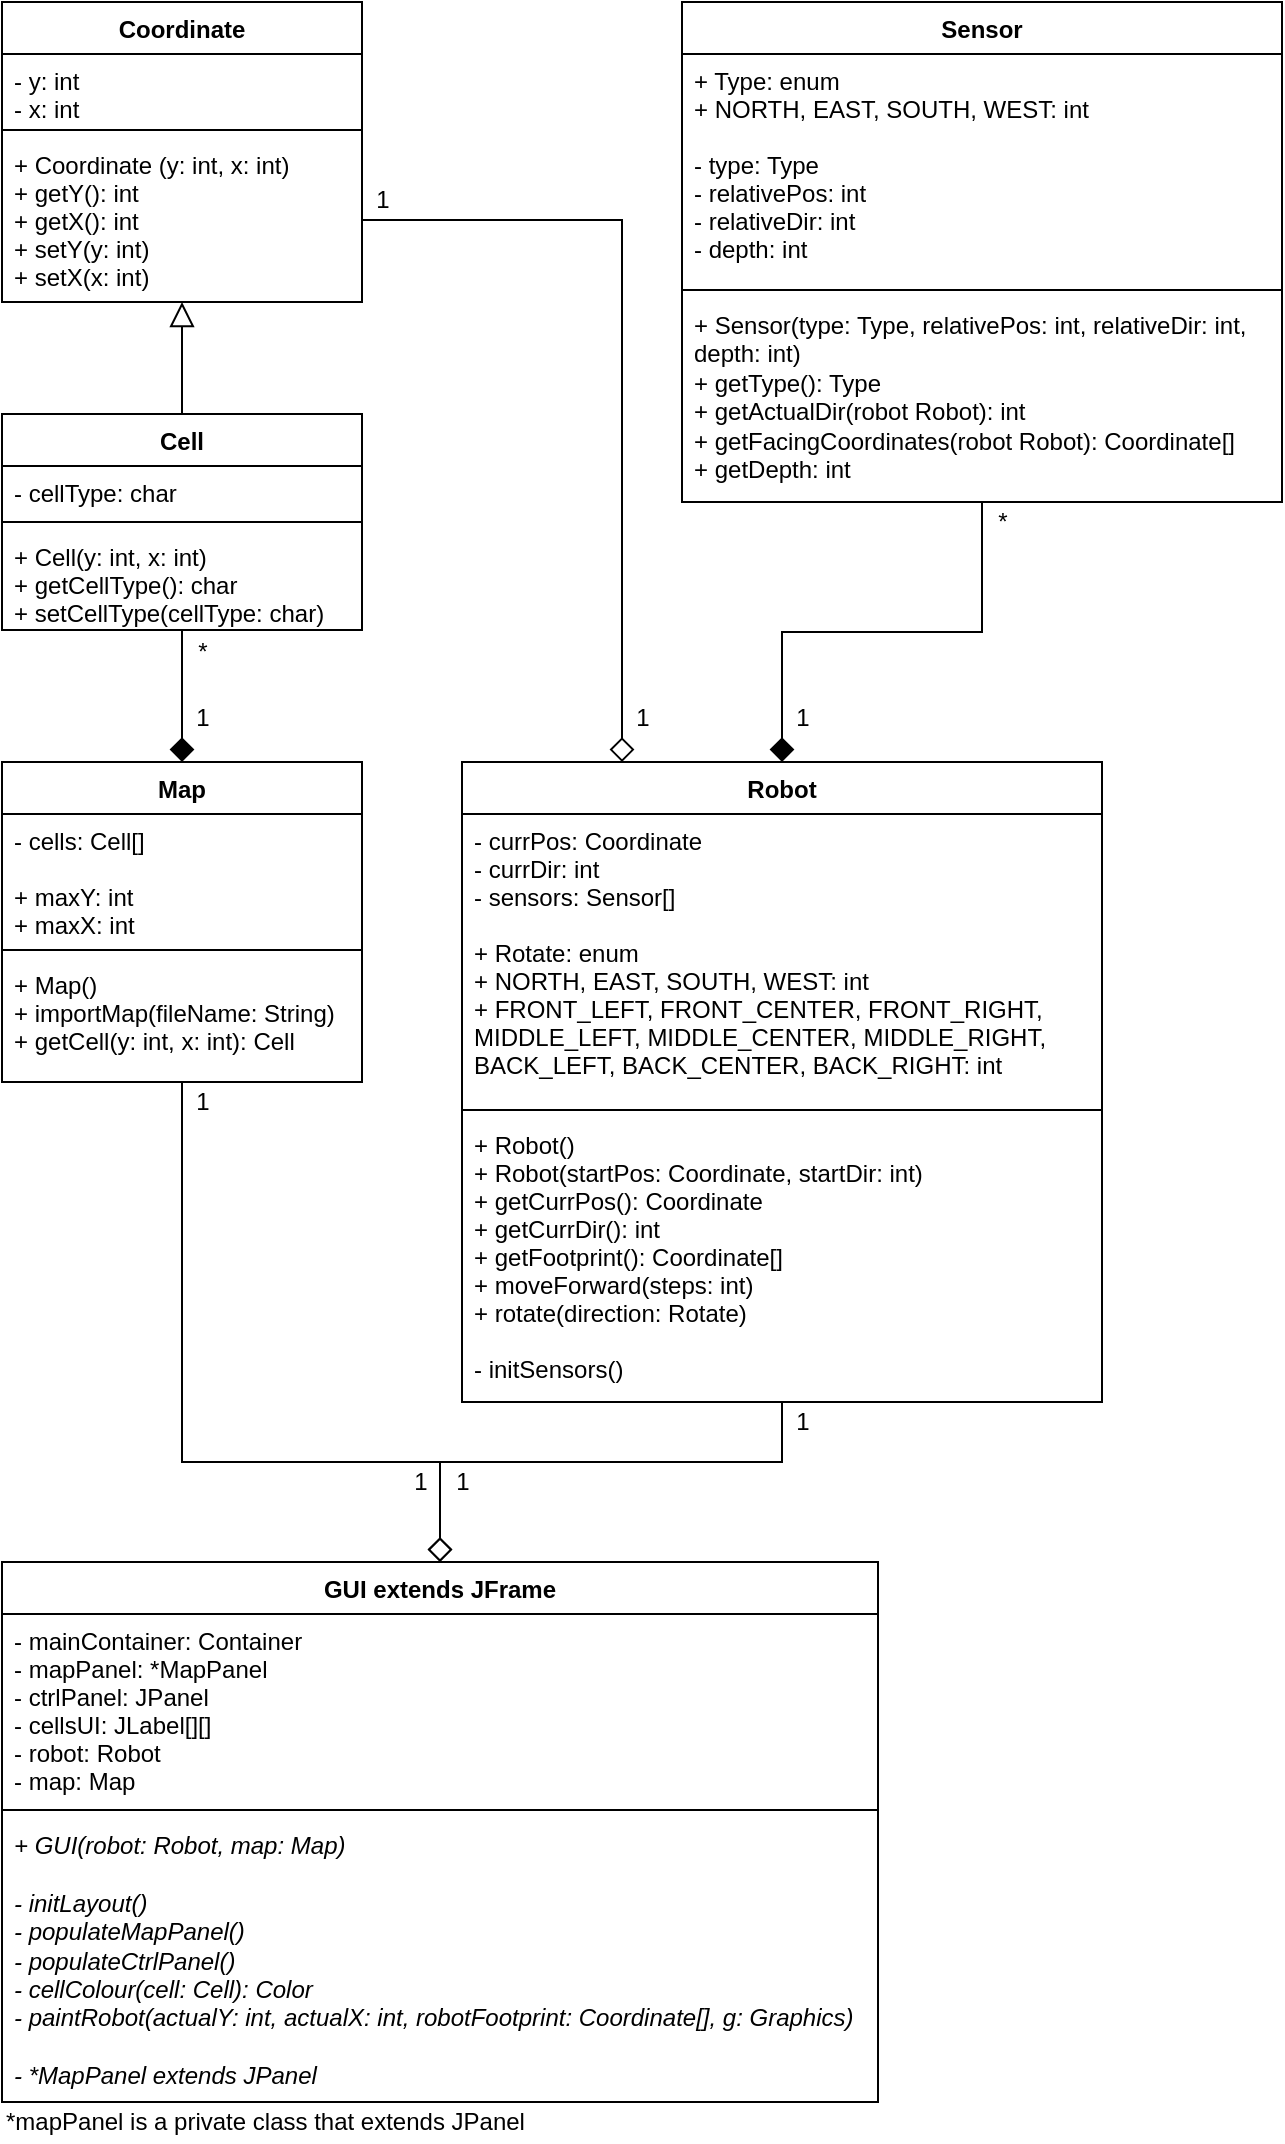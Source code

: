 <mxfile version="11.2.8" pages="1"><diagram id="iE_yF9Qo0OhsL1DjVMYH" name="Page-1"><mxGraphModel dx="1550" dy="787" grid="1" gridSize="10" guides="1" tooltips="1" connect="1" arrows="1" fold="1" page="1" pageScale="1" pageWidth="827" pageHeight="1169" math="0" shadow="0"><root><mxCell id="0"/><mxCell id="1" parent="0"/><mxCell id="JrV5UtmR6IUIUGIPFjXg-1" value="Coordinate" style="swimlane;fontStyle=1;align=center;verticalAlign=top;childLayout=stackLayout;horizontal=1;startSize=26;horizontalStack=0;resizeParent=1;resizeParentMax=0;resizeLast=0;collapsible=1;marginBottom=0;" vertex="1" parent="1"><mxGeometry x="92" y="40" width="180" height="150" as="geometry"><mxRectangle x="320" y="93" width="90" height="26" as="alternateBounds"/></mxGeometry></mxCell><mxCell id="JrV5UtmR6IUIUGIPFjXg-2" value="- y: int&#10;- x: int" style="text;strokeColor=none;fillColor=none;align=left;verticalAlign=top;spacingLeft=4;spacingRight=4;overflow=hidden;rotatable=0;points=[[0,0.5],[1,0.5]];portConstraint=eastwest;" vertex="1" parent="JrV5UtmR6IUIUGIPFjXg-1"><mxGeometry y="26" width="180" height="34" as="geometry"/></mxCell><mxCell id="JrV5UtmR6IUIUGIPFjXg-3" value="" style="line;strokeWidth=1;fillColor=none;align=left;verticalAlign=middle;spacingTop=-1;spacingLeft=3;spacingRight=3;rotatable=0;labelPosition=right;points=[];portConstraint=eastwest;" vertex="1" parent="JrV5UtmR6IUIUGIPFjXg-1"><mxGeometry y="60" width="180" height="8" as="geometry"/></mxCell><mxCell id="JrV5UtmR6IUIUGIPFjXg-4" value="+ Coordinate (y: int, x: int)&#10;+ getY(): int&#10;+ getX(): int&#10;+ setY(y: int)&#10;+ setX(x: int)" style="text;strokeColor=none;fillColor=none;align=left;verticalAlign=top;spacingLeft=4;spacingRight=4;overflow=hidden;rotatable=0;points=[[0,0.5],[1,0.5]];portConstraint=eastwest;" vertex="1" parent="JrV5UtmR6IUIUGIPFjXg-1"><mxGeometry y="68" width="180" height="82" as="geometry"/></mxCell><mxCell id="JrV5UtmR6IUIUGIPFjXg-12" style="edgeStyle=orthogonalEdgeStyle;rounded=0;orthogonalLoop=1;jettySize=auto;html=1;exitX=0.5;exitY=0;exitDx=0;exitDy=0;entryX=0.5;entryY=1;entryDx=0;entryDy=0;entryPerimeter=0;endArrow=block;endFill=0;endSize=10;" edge="1" parent="1" source="JrV5UtmR6IUIUGIPFjXg-5" target="JrV5UtmR6IUIUGIPFjXg-4"><mxGeometry relative="1" as="geometry"/></mxCell><mxCell id="JrV5UtmR6IUIUGIPFjXg-5" value="Cell" style="swimlane;fontStyle=1;align=center;verticalAlign=top;childLayout=stackLayout;horizontal=1;startSize=26;horizontalStack=0;resizeParent=1;resizeParentMax=0;resizeLast=0;collapsible=1;marginBottom=0;" vertex="1" parent="1"><mxGeometry x="92" y="246" width="180" height="108" as="geometry"/></mxCell><mxCell id="JrV5UtmR6IUIUGIPFjXg-6" value="- cellType: char" style="text;strokeColor=none;fillColor=none;align=left;verticalAlign=top;spacingLeft=4;spacingRight=4;overflow=hidden;rotatable=0;points=[[0,0.5],[1,0.5]];portConstraint=eastwest;" vertex="1" parent="JrV5UtmR6IUIUGIPFjXg-5"><mxGeometry y="26" width="180" height="24" as="geometry"/></mxCell><mxCell id="JrV5UtmR6IUIUGIPFjXg-7" value="" style="line;strokeWidth=1;fillColor=none;align=left;verticalAlign=middle;spacingTop=-1;spacingLeft=3;spacingRight=3;rotatable=0;labelPosition=right;points=[];portConstraint=eastwest;" vertex="1" parent="JrV5UtmR6IUIUGIPFjXg-5"><mxGeometry y="50" width="180" height="8" as="geometry"/></mxCell><mxCell id="JrV5UtmR6IUIUGIPFjXg-8" value="+ Cell(y: int, x: int)&#10;+ getCellType(): char&#10;+ setCellType(cellType: char)" style="text;strokeColor=none;fillColor=none;align=left;verticalAlign=top;spacingLeft=4;spacingRight=4;overflow=hidden;rotatable=0;points=[[0,0.5],[1,0.5]];portConstraint=eastwest;" vertex="1" parent="JrV5UtmR6IUIUGIPFjXg-5"><mxGeometry y="58" width="180" height="50" as="geometry"/></mxCell><mxCell id="JrV5UtmR6IUIUGIPFjXg-21" value="" style="edgeStyle=orthogonalEdgeStyle;rounded=0;orthogonalLoop=1;jettySize=auto;html=1;endArrow=none;endFill=0;strokeWidth=1;endSize=6;startArrow=diamond;startFill=1;startSize=10;" edge="1" parent="1" source="JrV5UtmR6IUIUGIPFjXg-13" target="JrV5UtmR6IUIUGIPFjXg-8"><mxGeometry relative="1" as="geometry"><Array as="points"><mxPoint x="182" y="387"/><mxPoint x="182" y="387"/></Array></mxGeometry></mxCell><mxCell id="JrV5UtmR6IUIUGIPFjXg-67" style="edgeStyle=orthogonalEdgeStyle;rounded=0;orthogonalLoop=1;jettySize=auto;html=1;startArrow=none;startFill=0;startSize=6;endArrow=diamond;endFill=0;endSize=10;strokeWidth=1;" edge="1" parent="1" source="JrV5UtmR6IUIUGIPFjXg-13" target="JrV5UtmR6IUIUGIPFjXg-43"><mxGeometry relative="1" as="geometry"><Array as="points"><mxPoint x="182" y="770"/><mxPoint x="311" y="770"/></Array></mxGeometry></mxCell><mxCell id="JrV5UtmR6IUIUGIPFjXg-13" value="Map" style="swimlane;fontStyle=1;align=center;verticalAlign=top;childLayout=stackLayout;horizontal=1;startSize=26;horizontalStack=0;resizeParent=1;resizeParentMax=0;resizeLast=0;collapsible=1;marginBottom=0;" vertex="1" parent="1"><mxGeometry x="92" y="420" width="180" height="160" as="geometry"/></mxCell><mxCell id="JrV5UtmR6IUIUGIPFjXg-14" value="- cells: Cell[]&#10;&#10;+ maxY: int&#10;+ maxX: int" style="text;strokeColor=none;fillColor=none;align=left;verticalAlign=top;spacingLeft=4;spacingRight=4;overflow=hidden;rotatable=0;points=[[0,0.5],[1,0.5]];portConstraint=eastwest;" vertex="1" parent="JrV5UtmR6IUIUGIPFjXg-13"><mxGeometry y="26" width="180" height="64" as="geometry"/></mxCell><mxCell id="JrV5UtmR6IUIUGIPFjXg-15" value="" style="line;strokeWidth=1;fillColor=none;align=left;verticalAlign=middle;spacingTop=-1;spacingLeft=3;spacingRight=3;rotatable=0;labelPosition=right;points=[];portConstraint=eastwest;" vertex="1" parent="JrV5UtmR6IUIUGIPFjXg-13"><mxGeometry y="90" width="180" height="8" as="geometry"/></mxCell><mxCell id="JrV5UtmR6IUIUGIPFjXg-16" value="+ Map()&#10;+ importMap(fileName: String)&#10;+ getCell(y: int, x: int): Cell" style="text;strokeColor=none;fillColor=none;align=left;verticalAlign=top;spacingLeft=4;spacingRight=4;overflow=hidden;rotatable=0;points=[[0,0.5],[1,0.5]];portConstraint=eastwest;" vertex="1" parent="JrV5UtmR6IUIUGIPFjXg-13"><mxGeometry y="98" width="180" height="62" as="geometry"/></mxCell><mxCell id="JrV5UtmR6IUIUGIPFjXg-22" value="*" style="text;html=1;resizable=0;points=[];autosize=1;align=center;verticalAlign=top;spacingTop=-4;" vertex="1" parent="1"><mxGeometry x="182" y="355" width="20" height="20" as="geometry"/></mxCell><mxCell id="JrV5UtmR6IUIUGIPFjXg-25" value="1" style="text;html=1;resizable=0;points=[];autosize=1;align=center;verticalAlign=top;spacingTop=-4;" vertex="1" parent="1"><mxGeometry x="182" y="387.5" width="20" height="20" as="geometry"/></mxCell><mxCell id="JrV5UtmR6IUIUGIPFjXg-68" style="edgeStyle=orthogonalEdgeStyle;rounded=0;orthogonalLoop=1;jettySize=auto;html=1;startArrow=none;startFill=0;startSize=6;endArrow=diamond;endFill=0;endSize=10;strokeWidth=1;" edge="1" parent="1" source="JrV5UtmR6IUIUGIPFjXg-26" target="JrV5UtmR6IUIUGIPFjXg-43"><mxGeometry relative="1" as="geometry"><Array as="points"><mxPoint x="482" y="770"/><mxPoint x="311" y="770"/></Array></mxGeometry></mxCell><mxCell id="JrV5UtmR6IUIUGIPFjXg-26" value="Robot" style="swimlane;fontStyle=1;align=center;verticalAlign=top;childLayout=stackLayout;horizontal=1;startSize=26;horizontalStack=0;resizeParent=1;resizeParentMax=0;resizeLast=0;collapsible=1;marginBottom=0;" vertex="1" parent="1"><mxGeometry x="322" y="420" width="320" height="320" as="geometry"/></mxCell><mxCell id="JrV5UtmR6IUIUGIPFjXg-27" value="- currPos: Coordinate&#10;- currDir: int&#10;- sensors: Sensor[]&#10;&#10;+ Rotate: enum&#10;+ NORTH, EAST, SOUTH, WEST: int&#10;+ FRONT_LEFT, FRONT_CENTER, FRONT_RIGHT,&#10;MIDDLE_LEFT, MIDDLE_CENTER, MIDDLE_RIGHT,&#10;BACK_LEFT, BACK_CENTER, BACK_RIGHT: int" style="text;strokeColor=none;fillColor=none;align=left;verticalAlign=top;spacingLeft=4;spacingRight=4;overflow=hidden;rotatable=0;points=[[0,0.5],[1,0.5]];portConstraint=eastwest;" vertex="1" parent="JrV5UtmR6IUIUGIPFjXg-26"><mxGeometry y="26" width="320" height="144" as="geometry"/></mxCell><mxCell id="JrV5UtmR6IUIUGIPFjXg-28" value="" style="line;strokeWidth=1;fillColor=none;align=left;verticalAlign=middle;spacingTop=-1;spacingLeft=3;spacingRight=3;rotatable=0;labelPosition=right;points=[];portConstraint=eastwest;" vertex="1" parent="JrV5UtmR6IUIUGIPFjXg-26"><mxGeometry y="170" width="320" height="8" as="geometry"/></mxCell><mxCell id="JrV5UtmR6IUIUGIPFjXg-29" value="+ Robot()&#10;+ Robot(startPos: Coordinate, startDir: int)&#10;+ getCurrPos(): Coordinate&#10;+ getCurrDir(): int&#10;+ getFootprint(): Coordinate[]&#10;+ moveForward(steps: int)&#10;+ rotate(direction: Rotate)&#10;&#10;- initSensors()" style="text;strokeColor=none;fillColor=none;align=left;verticalAlign=top;spacingLeft=4;spacingRight=4;overflow=hidden;rotatable=0;points=[[0,0.5],[1,0.5]];portConstraint=eastwest;" vertex="1" parent="JrV5UtmR6IUIUGIPFjXg-26"><mxGeometry y="178" width="320" height="142" as="geometry"/></mxCell><mxCell id="JrV5UtmR6IUIUGIPFjXg-30" style="edgeStyle=orthogonalEdgeStyle;rounded=0;orthogonalLoop=1;jettySize=auto;html=1;exitX=1;exitY=0.5;exitDx=0;exitDy=0;entryX=0.25;entryY=0;entryDx=0;entryDy=0;startArrow=none;startFill=0;startSize=6;endArrow=diamond;endFill=0;endSize=10;strokeWidth=1;" edge="1" parent="1" source="JrV5UtmR6IUIUGIPFjXg-4" target="JrV5UtmR6IUIUGIPFjXg-26"><mxGeometry relative="1" as="geometry"/></mxCell><mxCell id="JrV5UtmR6IUIUGIPFjXg-31" value="1" style="text;html=1;resizable=0;points=[];autosize=1;align=center;verticalAlign=top;spacingTop=-4;" vertex="1" parent="1"><mxGeometry x="272" y="129" width="20" height="20" as="geometry"/></mxCell><mxCell id="JrV5UtmR6IUIUGIPFjXg-32" value="1" style="text;html=1;resizable=0;points=[];autosize=1;align=center;verticalAlign=top;spacingTop=-4;" vertex="1" parent="1"><mxGeometry x="312.167" y="770" width="20" height="20" as="geometry"/></mxCell><mxCell id="JrV5UtmR6IUIUGIPFjXg-40" style="edgeStyle=orthogonalEdgeStyle;rounded=0;orthogonalLoop=1;jettySize=auto;html=1;exitX=0.5;exitY=1;exitDx=0;exitDy=0;startArrow=none;startFill=0;startSize=6;endArrow=diamond;endFill=1;endSize=10;strokeWidth=1;" edge="1" parent="1" source="JrV5UtmR6IUIUGIPFjXg-33" target="JrV5UtmR6IUIUGIPFjXg-26"><mxGeometry relative="1" as="geometry"/></mxCell><mxCell id="JrV5UtmR6IUIUGIPFjXg-33" value="Sensor" style="swimlane;fontStyle=1;align=center;verticalAlign=top;childLayout=stackLayout;horizontal=1;startSize=26;horizontalStack=0;resizeParent=1;resizeParentMax=0;resizeLast=0;collapsible=1;marginBottom=0;" vertex="1" parent="1"><mxGeometry x="432" y="40" width="300" height="250" as="geometry"/></mxCell><mxCell id="JrV5UtmR6IUIUGIPFjXg-34" value="+ Type: enum&#10;+ NORTH, EAST, SOUTH, WEST: int&#10;&#10;- type: Type&#10;- relativePos: int&#10;- relativeDir: int&#10;- depth: int" style="text;strokeColor=none;fillColor=none;align=left;verticalAlign=top;spacingLeft=4;spacingRight=4;overflow=hidden;rotatable=0;points=[[0,0.5],[1,0.5]];portConstraint=eastwest;" vertex="1" parent="JrV5UtmR6IUIUGIPFjXg-33"><mxGeometry y="26" width="300" height="114" as="geometry"/></mxCell><mxCell id="JrV5UtmR6IUIUGIPFjXg-35" value="" style="line;strokeWidth=1;fillColor=none;align=left;verticalAlign=middle;spacingTop=-1;spacingLeft=3;spacingRight=3;rotatable=0;labelPosition=right;points=[];portConstraint=eastwest;" vertex="1" parent="JrV5UtmR6IUIUGIPFjXg-33"><mxGeometry y="140" width="300" height="8" as="geometry"/></mxCell><mxCell id="JrV5UtmR6IUIUGIPFjXg-36" value="+ Sensor(type: Type, relativePos: int, relativeDir: int, depth: int)&#10;+ getType(): Type&#10;+ getActualDir(robot Robot): int&#10;+ getFacingCoordinates(robot Robot): Coordinate[]&#10;+ getDepth: int" style="text;strokeColor=none;fillColor=none;align=left;verticalAlign=top;spacingLeft=4;spacingRight=4;overflow=hidden;rotatable=0;points=[[0,0.5],[1,0.5]];portConstraint=eastwest;whiteSpace=wrap;" vertex="1" parent="JrV5UtmR6IUIUGIPFjXg-33"><mxGeometry y="148" width="300" height="102" as="geometry"/></mxCell><mxCell id="JrV5UtmR6IUIUGIPFjXg-41" value="1" style="text;html=1;resizable=0;points=[];autosize=1;align=center;verticalAlign=top;spacingTop=-4;" vertex="1" parent="1"><mxGeometry x="482.167" y="387.5" width="20" height="20" as="geometry"/></mxCell><mxCell id="JrV5UtmR6IUIUGIPFjXg-42" value="*" style="text;html=1;resizable=0;points=[];autosize=1;align=center;verticalAlign=top;spacingTop=-4;" vertex="1" parent="1"><mxGeometry x="582.167" y="290" width="20" height="20" as="geometry"/></mxCell><mxCell id="JrV5UtmR6IUIUGIPFjXg-43" value="GUI extends JFrame" style="swimlane;fontStyle=1;align=center;verticalAlign=top;childLayout=stackLayout;horizontal=1;startSize=26;horizontalStack=0;resizeParent=1;resizeParentMax=0;resizeLast=0;collapsible=1;marginBottom=0;" vertex="1" parent="1"><mxGeometry x="92" y="820" width="438" height="270" as="geometry"/></mxCell><mxCell id="JrV5UtmR6IUIUGIPFjXg-44" value="- mainContainer: Container&#10;- mapPanel: *MapPanel&#10;- ctrlPanel: JPanel&#10;- cellsUI: JLabel[][]&#10;- robot: Robot&#10;- map: Map" style="text;strokeColor=none;fillColor=none;align=left;verticalAlign=top;spacingLeft=4;spacingRight=4;overflow=hidden;rotatable=0;points=[[0,0.5],[1,0.5]];portConstraint=eastwest;" vertex="1" parent="JrV5UtmR6IUIUGIPFjXg-43"><mxGeometry y="26" width="438" height="94" as="geometry"/></mxCell><mxCell id="JrV5UtmR6IUIUGIPFjXg-45" value="" style="line;strokeWidth=1;fillColor=none;align=left;verticalAlign=middle;spacingTop=-1;spacingLeft=3;spacingRight=3;rotatable=0;labelPosition=right;points=[];portConstraint=eastwest;" vertex="1" parent="JrV5UtmR6IUIUGIPFjXg-43"><mxGeometry y="120" width="438" height="8" as="geometry"/></mxCell><mxCell id="JrV5UtmR6IUIUGIPFjXg-46" value="+ GUI(robot: Robot, map: Map)&#10;&#10;- initLayout()&#10;- populateMapPanel()&#10;- populateCtrlPanel()&#10;- cellColour(cell: Cell): Color&#10;- paintRobot(actualY: int, actualX: int, robotFootprint: Coordinate[], g: Graphics)&#10;&#10;- *MapPanel extends JPanel" style="text;strokeColor=none;fillColor=none;align=left;verticalAlign=top;spacingLeft=4;spacingRight=4;overflow=hidden;rotatable=0;points=[[0,0.5],[1,0.5]];portConstraint=eastwest;whiteSpace=wrap;fontStyle=2" vertex="1" parent="JrV5UtmR6IUIUGIPFjXg-43"><mxGeometry y="128" width="438" height="142" as="geometry"/></mxCell><mxCell id="JrV5UtmR6IUIUGIPFjXg-60" value="*mapPanel is a private class that extends JPanel" style="text;html=1;resizable=0;points=[];autosize=1;align=left;verticalAlign=top;spacingTop=-4;" vertex="1" parent="1"><mxGeometry x="92" y="1090" width="270" height="20" as="geometry"/></mxCell><mxCell id="JrV5UtmR6IUIUGIPFjXg-64" value="1" style="text;html=1;resizable=0;points=[];autosize=1;align=center;verticalAlign=top;spacingTop=-4;" vertex="1" parent="1"><mxGeometry x="182.167" y="580" width="20" height="20" as="geometry"/></mxCell><mxCell id="JrV5UtmR6IUIUGIPFjXg-65" value="1" style="text;html=1;resizable=0;points=[];autosize=1;align=center;verticalAlign=top;spacingTop=-4;" vertex="1" parent="1"><mxGeometry x="402.167" y="387.5" width="20" height="20" as="geometry"/></mxCell><mxCell id="JrV5UtmR6IUIUGIPFjXg-69" value="1" style="text;html=1;resizable=0;points=[];autosize=1;align=center;verticalAlign=top;spacingTop=-4;" vertex="1" parent="1"><mxGeometry x="291.167" y="770" width="20" height="20" as="geometry"/></mxCell><mxCell id="JrV5UtmR6IUIUGIPFjXg-70" value="1" style="text;html=1;resizable=0;points=[];autosize=1;align=center;verticalAlign=top;spacingTop=-4;" vertex="1" parent="1"><mxGeometry x="482.167" y="740" width="20" height="20" as="geometry"/></mxCell></root></mxGraphModel></diagram></mxfile>